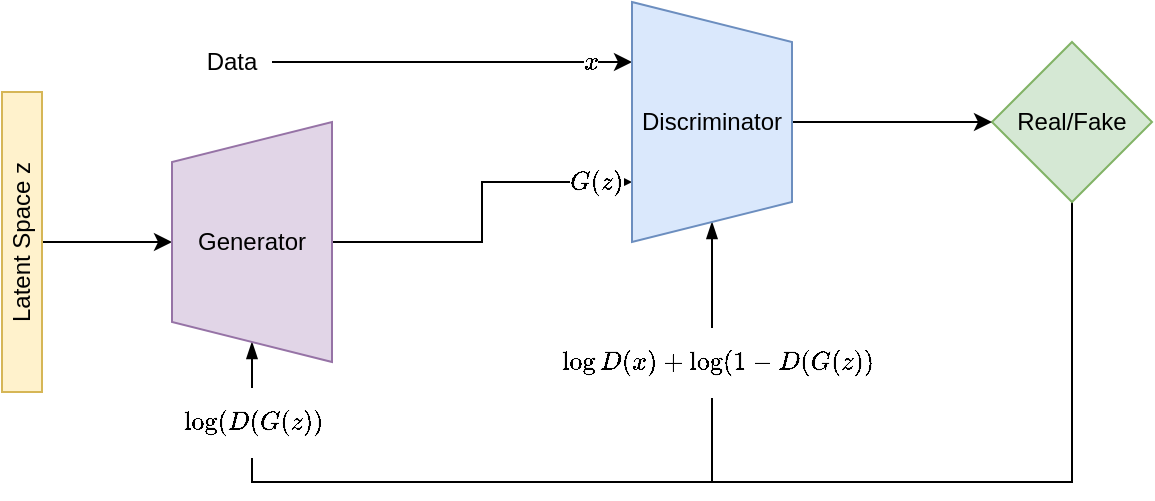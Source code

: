 <mxfile version="14.6.13" type="device"><diagram id="QYQnn71iz2EHB2J1fNNM" name="Page-1"><mxGraphModel dx="1086" dy="806" grid="1" gridSize="10" guides="1" tooltips="1" connect="1" arrows="1" fold="1" page="1" pageScale="1" pageWidth="850" pageHeight="1100" math="1" shadow="0"><root><mxCell id="0"/><mxCell id="1" parent="0"/><mxCell id="HfVgog8G78HQUIWuYAI8-5" style="edgeStyle=orthogonalEdgeStyle;rounded=0;orthogonalLoop=1;jettySize=auto;html=1;exitX=0.5;exitY=1;exitDx=0;exitDy=0;entryX=0.5;entryY=0;entryDx=0;entryDy=0;" parent="1" source="1cJF4htLzZnwl74_uZmf-4" target="HfVgog8G78HQUIWuYAI8-3" edge="1"><mxGeometry relative="1" as="geometry"/></mxCell><mxCell id="1cJF4htLzZnwl74_uZmf-4" value="Latent Space z" style="rounded=0;whiteSpace=wrap;html=1;rotation=-90;fillColor=#fff2cc;strokeColor=#d6b656;" parent="1" vertex="1"><mxGeometry x="-40" y="130" width="150" height="20" as="geometry"/></mxCell><mxCell id="1cJF4htLzZnwl74_uZmf-18" value="$$G(z)$$" style="edgeStyle=orthogonalEdgeStyle;rounded=0;orthogonalLoop=1;jettySize=auto;html=1;entryX=0.75;entryY=1;entryDx=0;entryDy=0;exitX=0.5;exitY=1;exitDx=0;exitDy=0;" parent="1" source="HfVgog8G78HQUIWuYAI8-3" target="HfVgog8G78HQUIWuYAI8-1" edge="1"><mxGeometry x="0.8" relative="1" as="geometry"><mxPoint x="170" y="150" as="sourcePoint"/><mxPoint x="300.99" y="90.04" as="targetPoint"/><mxPoint as="offset"/></mxGeometry></mxCell><mxCell id="1cJF4htLzZnwl74_uZmf-19" value="$$x$$" style="edgeStyle=orthogonalEdgeStyle;rounded=0;orthogonalLoop=1;jettySize=auto;html=1;exitX=1;exitY=0.5;exitDx=0;exitDy=0;entryX=0.25;entryY=1;entryDx=0;entryDy=0;" parent="1" source="1cJF4htLzZnwl74_uZmf-10" target="HfVgog8G78HQUIWuYAI8-1" edge="1"><mxGeometry x="0.765" relative="1" as="geometry"><mxPoint x="298.02" y="49.96" as="targetPoint"/><mxPoint as="offset"/></mxGeometry></mxCell><mxCell id="1cJF4htLzZnwl74_uZmf-10" value="Data" style="text;html=1;strokeColor=none;fillColor=none;align=center;verticalAlign=middle;whiteSpace=wrap;rounded=0;" parent="1" vertex="1"><mxGeometry x="120" y="40" width="40" height="20" as="geometry"/></mxCell><mxCell id="1cJF4htLzZnwl74_uZmf-41" style="edgeStyle=orthogonalEdgeStyle;rounded=0;orthogonalLoop=1;jettySize=auto;html=1;exitX=0.5;exitY=1;exitDx=0;exitDy=0;entryX=0;entryY=0.5;entryDx=0;entryDy=0;endArrow=blockThin;endFill=1;" parent="1" source="1cJF4htLzZnwl74_uZmf-33" target="HfVgog8G78HQUIWuYAI8-3" edge="1"><mxGeometry relative="1" as="geometry"><Array as="points"><mxPoint x="560" y="260"/><mxPoint x="150" y="260"/></Array><mxPoint x="125" y="180" as="targetPoint"/></mxGeometry></mxCell><mxCell id="1cJF4htLzZnwl74_uZmf-42" value="$$\log(D(G(z))$$" style="edgeLabel;html=1;align=center;verticalAlign=middle;resizable=0;points=[];" parent="1cJF4htLzZnwl74_uZmf-41" vertex="1" connectable="0"><mxGeometry x="0.798" relative="1" as="geometry"><mxPoint y="-23" as="offset"/></mxGeometry></mxCell><mxCell id="1cJF4htLzZnwl74_uZmf-44" style="edgeStyle=orthogonalEdgeStyle;rounded=0;orthogonalLoop=1;jettySize=auto;html=1;exitX=0.5;exitY=1;exitDx=0;exitDy=0;endArrow=blockThin;endFill=1;entryX=1;entryY=0.5;entryDx=0;entryDy=0;" parent="1" source="1cJF4htLzZnwl74_uZmf-33" target="HfVgog8G78HQUIWuYAI8-1" edge="1"><mxGeometry relative="1" as="geometry"><Array as="points"><mxPoint x="560" y="260"/><mxPoint x="380" y="260"/></Array><mxPoint x="345" y="160" as="targetPoint"/></mxGeometry></mxCell><mxCell id="1cJF4htLzZnwl74_uZmf-45" value="$$\log D(x) + \log(1- D(G(z))$$" style="edgeLabel;align=center;verticalAlign=middle;resizable=0;points=[];html=1;" parent="1cJF4htLzZnwl74_uZmf-44" vertex="1" connectable="0"><mxGeometry x="0.522" y="-3" relative="1" as="geometry"><mxPoint y="-38" as="offset"/></mxGeometry></mxCell><mxCell id="1cJF4htLzZnwl74_uZmf-33" value="Real/Fake" style="rhombus;whiteSpace=wrap;html=1;fillColor=#d5e8d4;strokeColor=#82b366;" parent="1" vertex="1"><mxGeometry x="520" y="40" width="80" height="80" as="geometry"/></mxCell><mxCell id="HfVgog8G78HQUIWuYAI8-4" style="edgeStyle=orthogonalEdgeStyle;rounded=0;orthogonalLoop=1;jettySize=auto;html=1;exitX=0.5;exitY=0;exitDx=0;exitDy=0;" parent="1" source="HfVgog8G78HQUIWuYAI8-1" target="1cJF4htLzZnwl74_uZmf-33" edge="1"><mxGeometry relative="1" as="geometry"/></mxCell><mxCell id="HfVgog8G78HQUIWuYAI8-1" value="Discriminator" style="shape=trapezoid;perimeter=trapezoidPerimeter;whiteSpace=wrap;html=1;fixedSize=1;direction=south;fillColor=#dae8fc;strokeColor=#6c8ebf;" parent="1" vertex="1"><mxGeometry x="340" y="20" width="80" height="120" as="geometry"/></mxCell><mxCell id="HfVgog8G78HQUIWuYAI8-3" value="Generator" style="shape=trapezoid;perimeter=trapezoidPerimeter;whiteSpace=wrap;html=1;fixedSize=1;direction=north;fillColor=#e1d5e7;strokeColor=#9673a6;" parent="1" vertex="1"><mxGeometry x="110" y="80" width="80" height="120" as="geometry"/></mxCell></root></mxGraphModel></diagram></mxfile>